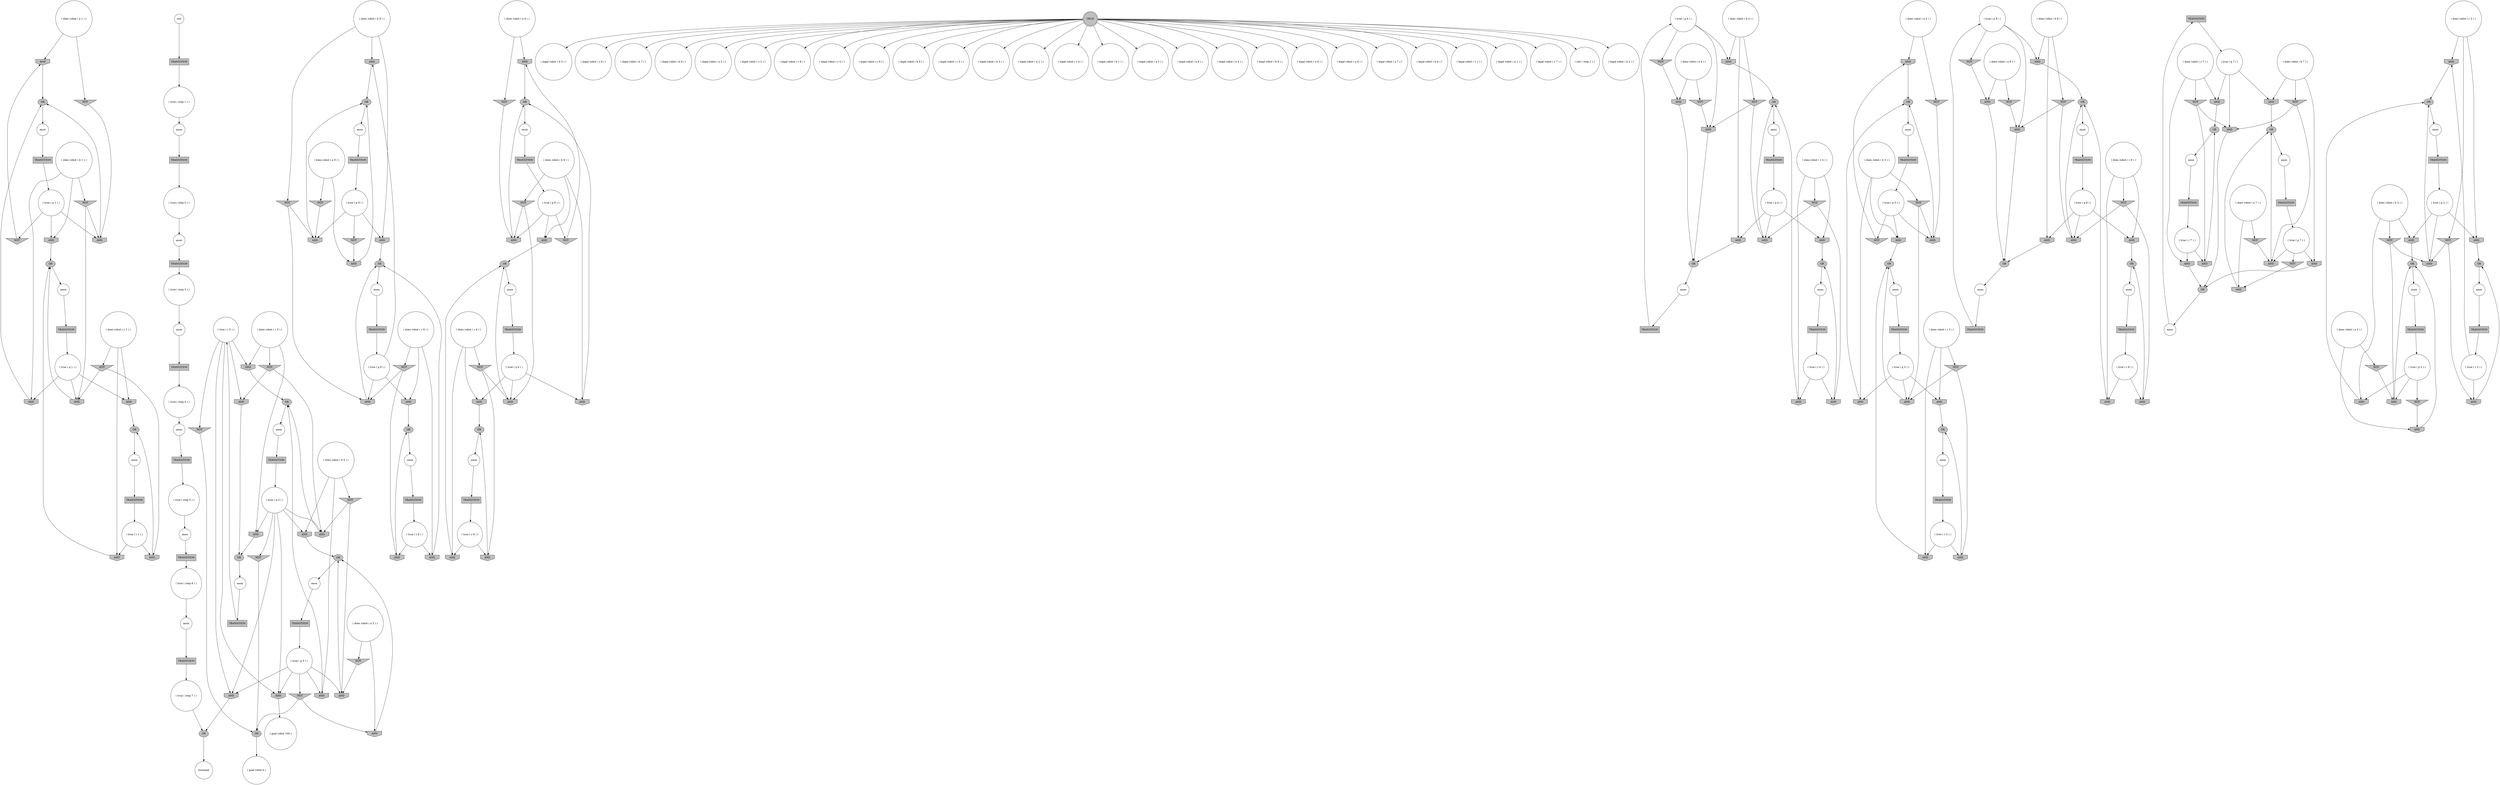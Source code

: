 digraph propNet
{
	"@7e6baf24"[shape=circle, style= filled, fillcolor=white, label="( does robot ( a 1 ) )"]; "@7e6baf24"->"@7a120cb3"; "@7e6baf24"->"@4fb7a553"; 
	"@6aa218a5"[shape=invtriangle, style= filled, fillcolor=grey, label="NOT"]; "@6aa218a5"->"@46013dd8"; 
	"@201a503f"[shape=invhouse, style= filled, fillcolor=grey, label="AND"]; "@201a503f"->"@5efe087b"; 
	"@205074de"[shape=circle, style= filled, fillcolor=white, label="( does robot ( a 6 ) )"]; "@205074de"->"@7eb1fea4"; "@205074de"->"@228ab65"; 
	"@2f7574b9"[shape=ellipse, style= filled, fillcolor=grey, label="OR"]; "@2f7574b9"->"@48423606"; 
	"@2c164804"[shape=circle, style= filled, fillcolor=white, label="( legal robot ( b 5 ) )"]; 
	"@a0405f6"[shape=circle, style= filled, fillcolor=white, label="( true ( p 4 ) )"]; "@a0405f6"->"@244e5056"; "@a0405f6"->"@4553f141"; "@a0405f6"->"@2872d398"; 
	"@6f603bdc"[shape=invtriangle, style= filled, fillcolor=grey, label="NOT"]; "@6f603bdc"->"@1a9d267d"; "@6f603bdc"->"@7fb6a1c4"; 
	"@4a52fecf"[shape=invhouse, style= filled, fillcolor=grey, label="AND"]; "@4a52fecf"->"@41aef798"; 
	"@43b5699"[shape=circle, style= filled, fillcolor=white, label="( does robot ( a 3 ) )"]; "@43b5699"->"@61ffbcb"; "@43b5699"->"@53b258fa"; 
	"@14b03ea"[shape=circle, style= filled, fillcolor=white, label="terminal"]; 
	"@7481933a"[shape=circle, style= filled, fillcolor=white, label="( true ( p 8 ) )"]; "@7481933a"->"@26556949"; "@7481933a"->"@6bb5eba4"; "@7481933a"->"@6c28ca1c"; 
	"@2377ab84"[shape=circle, style= filled, fillcolor=white, label="( legal robot ( c 6 ) )"]; 
	"@4ea7ae01"[shape=invhouse, style= filled, fillcolor=grey, label="AND"]; "@4ea7ae01"->"@4e62974e"; 
	"@54dbb83a"[shape=invhouse, style= filled, fillcolor=grey, label="AND"]; "@54dbb83a"->"@77b9e7fc"; 
	"@4b5a142f"[shape=box, style= filled, fillcolor=grey, label="TRANSITION"]; "@4b5a142f"->"@23562c67"; 
	"@6ad21538"[shape=circle, style= filled, fillcolor=white, label="( legal robot ( b 7 ) )"]; 
	"@4c4936f3"[shape=circle, style= filled, fillcolor=white, label="( does robot ( c 9 ) )"]; "@4c4936f3"->"@16fa21a4"; "@4c4936f3"->"@7f4c352e"; "@4c4936f3"->"@1f561437"; 
	"@31734b48"[shape=invhouse, style= filled, fillcolor=grey, label="AND"]; "@31734b48"->"@30b16f5f"; 
	"@12b4986"[shape=invhouse, style= filled, fillcolor=grey, label="AND"]; "@12b4986"->"@321e45e3"; 
	"@235dc721"[shape=box, style= filled, fillcolor=grey, label="TRANSITION"]; "@235dc721"->"@282bfa91"; 
	"@41aef798"[shape=circle, style= filled, fillcolor=white, label="( goal robot 100 )"]; 
	"@7f32e910"[shape=circle, style= filled, fillcolor=white, label="( true ( r 5 ) )"]; "@7f32e910"->"@449c87c1"; "@7f32e910"->"@28d4ff95"; "@7f32e910"->"@568bf3ec"; "@7f32e910"->"@1a687ae0"; "@7f32e910"->"@4a52fecf"; 
	"@4178feba"[shape=circle, style= filled, fillcolor=white, label="( true ( p 6 ) )"]; "@4178feba"->"@1e37504d"; "@4178feba"->"@2a7d2796"; "@4178feba"->"@3c0c74fe"; 
	"@2a44b7f7"[shape=circle, style= filled, fillcolor=white, label="( true ( step 7 ) )"]; "@2a44b7f7"->"@2bd648e2"; 
	"@2106b56a"[shape=circle, style= filled, fillcolor=white, label="( true ( r 4 ) )"]; "@2106b56a"->"@61ae717f"; "@2106b56a"->"@72b398da"; 
	"@5ad3c69c"[shape=invhouse, style= filled, fillcolor=grey, label="AND"]; "@5ad3c69c"->"@e07023f"; 
	"@4e62974e"[shape=ellipse, style= filled, fillcolor=grey, label="OR"]; "@4e62974e"->"@2abbaa16"; 
	"@541b55f2"[shape=invtriangle, style= filled, fillcolor=grey, label="NOT"]; "@541b55f2"->"@4ea7ae01"; 
	"@7c5438e1"[shape=invhouse, style= filled, fillcolor=grey, label="AND"]; "@7c5438e1"->"@1be2f6b0"; 
	"@1740d415"[shape=ellipse, style= filled, fillcolor=grey, label="OR"]; "@1740d415"->"@2123baa0"; 
	"@34189cab"[shape=invhouse, style= filled, fillcolor=grey, label="AND"]; "@34189cab"->"@675926d1"; 
	"@4fa3551c"[shape=invtriangle, style= filled, fillcolor=grey, label="NOT"]; "@4fa3551c"->"@6c28ca1c"; 
	"@a9db0e2"[shape=circle, style= filled, fillcolor=white, label="( legal robot ( b 6 ) )"]; 
	"@456c1227"[shape=invhouse, style= filled, fillcolor=grey, label="AND"]; "@456c1227"->"@514f2bd7"; 
	"@7fb6a1c4"[shape=invhouse, style= filled, fillcolor=grey, label="AND"]; "@7fb6a1c4"->"@72e8e8f9"; 
	"@c77a748"[shape=circle, style= filled, fillcolor=white, label="( legal robot ( a 5 ) )"]; 
	"@12b9b67b"[shape=ellipse, style= filled, fillcolor=grey, label="OR"]; "@12b9b67b"->"@5e7b4ed7"; 
	"@420253af"[shape=invtriangle, style= filled, fillcolor=grey, label="NOT"]; "@420253af"->"@1791f022"; "@420253af"->"@181f327e"; 
	"@251c135c"[shape=circle, style= filled, fillcolor=white, label="( does robot ( c 6 ) )"]; "@251c135c"->"@54dbb83a"; "@251c135c"->"@580c5da6"; "@251c135c"->"@3be7a755"; 
	"@5349249e"[shape=circle, style= filled, fillcolor=white, label="( true ( step 1 ) )"]; "@5349249e"->"@66a33414"; 
	"@228ab65"[shape=invtriangle, style= filled, fillcolor=grey, label="NOT"]; "@228ab65"->"@3c0c74fe"; 
	"@5a335053"[shape=box, style= filled, fillcolor=grey, label="TRANSITION"]; "@5a335053"->"@56a9509d"; 
	"@415b15ab"[shape=circle, style= filled, fillcolor=white, label="( true ( p 5 ) )"]; "@415b15ab"->"@47042c25"; "@415b15ab"->"@1a687ae0"; "@415b15ab"->"@4ea7ae01"; "@415b15ab"->"@24b6a561"; "@415b15ab"->"@4a52fecf"; 
	"@12fa7181"[shape=circle, style= filled, fillcolor=white, label="anon"]; "@12fa7181"->"@da99836"; 
	"@53b258fa"[shape=invtriangle, style= filled, fillcolor=grey, label="NOT"]; "@53b258fa"->"@61efb003"; 
	"@181f327e"[shape=invhouse, style= filled, fillcolor=grey, label="AND"]; "@181f327e"->"@10fa1b2d"; 
	"@294ff81a"[shape=box, style= filled, fillcolor=grey, label="TRANSITION"]; "@294ff81a"->"@7f32e910"; 
	"@140e3010"[shape=circle, style= filled, fillcolor=white, label="anon"]; "@140e3010"->"@235dc721"; 
	"@2586b11c"[shape=circle, style= filled, fillcolor=white, label="( legal robot ( c 2 ) )"]; 
	"@54edd9de"[shape=invhouse, style= filled, fillcolor=grey, label="AND"]; "@54edd9de"->"@27d314cc"; 
	"@1a170b6d"[shape=ellipse, style= filled, fillcolor=grey, label="OR"]; "@1a170b6d"->"@5eef2e7c"; 
	"@35a271f5"[shape=invtriangle, style= filled, fillcolor=grey, label="NOT"]; "@35a271f5"->"@659adc2c"; "@35a271f5"->"@3c0c74fe"; 
	"@3ffef80a"[shape=invtriangle, style= filled, fillcolor=grey, label="NOT"]; "@3ffef80a"->"@400c02a"; "@3ffef80a"->"@21c71508"; 
	"@4a93837b"[shape=invtriangle, style= filled, fillcolor=grey, label="NOT"]; "@4a93837b"->"@1a9d267d"; 
	"@455e0638"[shape=ellipse, style= filled, fillcolor=grey, label="OR"]; "@455e0638"->"@1fea6a1c"; 
	"@5f8f127c"[shape=invhouse, style= filled, fillcolor=grey, label="AND"]; "@5f8f127c"->"@1740d415"; 
	"@3e93f13f"[shape=invhouse, style= filled, fillcolor=grey, label="AND"]; "@3e93f13f"->"@10d39c9f"; 
	"@57249e1a"[shape=invhouse, style= filled, fillcolor=grey, label="AND"]; "@57249e1a"->"@56dc64a2"; 
	"@84d6b1a"[shape=circle, style= filled, fillcolor=white, label="( does robot ( c 1 ) )"]; "@84d6b1a"->"@3e93f13f"; "@84d6b1a"->"@7c4e7958"; "@84d6b1a"->"@675ee9e3"; 
	"@74a638fc"[shape=circle, style= filled, fillcolor=white, label="( legal robot ( c 8 ) )"]; 
	"@5694fe42"[shape=invtriangle, style= filled, fillcolor=grey, label="NOT"]; "@5694fe42"->"@568bf3ec"; "@5694fe42"->"@4fc0cb76"; 
	"@19b72276"[shape=circle, style= filled, fillcolor=white, label="init"]; "@19b72276"->"@46377e2a"; 
	"@36101d01"[shape=invhouse, style= filled, fillcolor=grey, label="AND"]; "@36101d01"->"@1be2f6b0"; 
	"@62ee558f"[shape=invhouse, style= filled, fillcolor=grey, label="AND"]; "@62ee558f"->"@4e62974e"; 
	"@5b25d568"[shape=invhouse, style= filled, fillcolor=grey, label="AND"]; "@5b25d568"->"@717535b6"; 
	"@5e1645b9"[shape=invhouse, style= filled, fillcolor=grey, label="AND"]; "@5e1645b9"->"@72e8e8f9"; 
	"@4332b67c"[shape=box, style= filled, fillcolor=grey, label="TRANSITION"]; "@4332b67c"->"@4398ee2f"; 
	"@2d44b624"[shape=invtriangle, style= filled, fillcolor=grey, label="NOT"]; "@2d44b624"->"@7a120cb3"; 
	"@5b31fd9"[shape=invtriangle, style= filled, fillcolor=grey, label="NOT"]; "@5b31fd9"->"@502c06b2"; "@5b31fd9"->"@22fe135d"; 
	"@32935741"[shape=ellipse, style= filled, fillcolor=grey, label="OR"]; "@32935741"->"@67458657"; 
	"@364e50ee"[shape=circle, style= filled, fillcolor=white, label="( does robot ( a 8 ) )"]; "@364e50ee"->"@31734b48"; "@364e50ee"->"@4fa3551c"; 
	"@6f7834de"[shape=circle, style= filled, fillcolor=white, label="( does robot ( c 3 ) )"]; "@6f7834de"->"@7b4653a3"; "@6f7834de"->"@58bd3b2d"; "@6f7834de"->"@6588c838"; 
	"@41298826"[shape=box, style= filled, fillcolor=grey, label="TRANSITION"]; "@41298826"->"@4178feba"; 
	"@145ebac9"[shape=box, style= filled, fillcolor=grey, label="TRANSITION"]; "@145ebac9"->"@2106b56a"; 
	"@12260d8d"[shape=invhouse, style= filled, fillcolor=grey, label="AND"]; "@12260d8d"->"@32935741"; 
	"@2653aed4"[shape=circle, style= filled, fillcolor=white, label="( legal robot ( c 5 ) )"]; 
	"@10d39c9f"[shape=ellipse, style= filled, fillcolor=grey, label="OR"]; "@10d39c9f"->"@34cf935a"; 
	"@26556949"[shape=invtriangle, style= filled, fillcolor=grey, label="NOT"]; "@26556949"->"@31734b48"; 
	"@117c50b9"[shape=invhouse, style= filled, fillcolor=grey, label="AND"]; "@117c50b9"->"@455e0638"; 
	"@6883fde6"[shape=circle, style= filled, fillcolor=white, label="( does robot ( c 7 ) )"]; "@6883fde6"->"@26c42804"; "@6883fde6"->"@3bc634b9"; "@6883fde6"->"@1d3c66d8"; 
	"@46013dd8"[shape=ellipse, style= filled, fillcolor=grey, label="OR"]; "@46013dd8"->"@7b8353cf"; 
	"@51e4bece"[shape=invhouse, style= filled, fillcolor=grey, label="AND"]; "@51e4bece"->"@12b9b67b"; 
	"@4f9e3e24"[shape=doublecircle, style= filled, fillcolor=grey, label="TRUE"]; "@4f9e3e24"->"@2653aed4"; "@4f9e3e24"->"@3ffaf3f4"; "@4f9e3e24"->"@2e1474fc"; "@4f9e3e24"->"@2586b11c"; "@4f9e3e24"->"@2c164804"; "@4f9e3e24"->"@21cf243b"; "@4f9e3e24"->"@66f4652"; "@4f9e3e24"->"@13b4cd65"; "@4f9e3e24"->"@59d794d"; "@4f9e3e24"->"@76c7cadf"; "@4f9e3e24"->"@2377ab84"; "@4f9e3e24"->"@305e9d7a"; "@4f9e3e24"->"@4318abfe"; "@4f9e3e24"->"@3876e5d"; "@4f9e3e24"->"@7371b4ca"; "@4f9e3e24"->"@6ad21538"; "@4f9e3e24"->"@74a638fc"; "@4f9e3e24"->"@63edf84f"; "@4f9e3e24"->"@1c493dca"; "@4f9e3e24"->"@8c3d31c"; "@4f9e3e24"->"@36d83365"; "@4f9e3e24"->"@6b64bff9"; "@4f9e3e24"->"@7058d7c2"; "@4f9e3e24"->"@4ce76438"; "@4f9e3e24"->"@a9db0e2"; "@4f9e3e24"->"@1e01d652"; "@4f9e3e24"->"@c77a748"; "@4f9e3e24"->"@410c6406"; 
	"@94b318"[shape=circle, style= filled, fillcolor=white, label="( does robot ( c 5 ) )"]; "@94b318"->"@449c87c1"; "@94b318"->"@5694fe42"; "@94b318"->"@6534ae32"; 
	"@4965d0e0"[shape=invhouse, style= filled, fillcolor=grey, label="AND"]; "@4965d0e0"->"@56dc64a2"; 
	"@66f4652"[shape=circle, style= filled, fillcolor=white, label="( legal robot ( b 3 ) )"]; 
	"@6cb6a34"[shape=invhouse, style= filled, fillcolor=grey, label="AND"]; "@6cb6a34"->"@1d9dbdc4"; 
	"@59d794d"[shape=circle, style= filled, fillcolor=white, label="( legal robot ( c 4 ) )"]; 
	"@5a2d13c1"[shape=invtriangle, style= filled, fillcolor=grey, label="NOT"]; "@5a2d13c1"->"@61ae717f"; "@5a2d13c1"->"@456c1227"; 
	"@76c7cadf"[shape=circle, style= filled, fillcolor=white, label="( legal robot ( b 1 ) )"]; 
	"@3a1be20c"[shape=circle, style= filled, fillcolor=white, label="( true ( q 4 ) )"]; "@3a1be20c"->"@bc22eb"; "@3a1be20c"->"@12b4986"; "@3a1be20c"->"@456c1227"; 
	"@1e37504d"[shape=invhouse, style= filled, fillcolor=grey, label="AND"]; "@1e37504d"->"@77b9e7fc"; 
	"@34cf935a"[shape=circle, style= filled, fillcolor=white, label="anon"]; "@34cf935a"->"@576eeb9"; 
	"@617e53c9"[shape=circle, style= filled, fillcolor=white, label="anon"]; "@617e53c9"->"@145ebac9"; 
	"@69ba045"[shape=ellipse, style= filled, fillcolor=grey, label="OR"]; "@69ba045"->"@53371566"; 
	"@4318abfe"[shape=circle, style= filled, fillcolor=white, label="( legal robot ( a 8 ) )"]; 
	"@304caadb"[shape=circle, style= filled, fillcolor=white, label="( does robot ( b 8 ) )"]; "@304caadb"->"@796528a2"; "@304caadb"->"@6bb5eba4"; "@304caadb"->"@115872f5"; 
	"@24c759f5"[shape=circle, style= filled, fillcolor=white, label="anon"]; "@24c759f5"->"@73204425"; 
	"@46377e2a"[shape=box, style= filled, fillcolor=grey, label="TRANSITION"]; "@46377e2a"->"@5349249e"; 
	"@5106def2"[shape=circle, style= filled, fillcolor=white, label="anon"]; "@5106def2"->"@14a2da07"; 
	"@66bb1ead"[shape=circle, style= filled, fillcolor=white, label="( true ( r 8 ) )"]; "@66bb1ead"->"@4296e599"; "@66bb1ead"->"@12260d8d"; 
	"@48423606"[shape=circle, style= filled, fillcolor=white, label="anon"]; "@48423606"->"@2383e965"; 
	"@50078e"[shape=invtriangle, style= filled, fillcolor=grey, label="NOT"]; "@50078e"->"@61ffbcb"; 
	"@4e2d8ecc"[shape=circle, style= filled, fillcolor=white, label="anon"]; "@4e2d8ecc"->"@2e027538"; 
	"@6e3404f"[shape=box, style= filled, fillcolor=grey, label="TRANSITION"]; "@6e3404f"->"@4d480773"; 
	"@7c4e7958"[shape=invtriangle, style= filled, fillcolor=grey, label="NOT"]; "@7c4e7958"->"@400c02a"; "@7c4e7958"->"@57f2e95f"; 
	"@6c28ca1c"[shape=invhouse, style= filled, fillcolor=grey, label="AND"]; "@6c28ca1c"->"@30b16f5f"; 
	"@6bc0cd80"[shape=box, style= filled, fillcolor=grey, label="TRANSITION"]; "@6bc0cd80"->"@5be04861"; 
	"@19176e5f"[shape=circle, style= filled, fillcolor=white, label="anon"]; "@19176e5f"->"@366aa95b"; 
	"@e75be38"[shape=circle, style= filled, fillcolor=white, label="( does robot ( a 5 ) )"]; "@e75be38"->"@541b55f2"; "@e75be38"->"@62ee558f"; 
	"@25de152f"[shape=circle, style= filled, fillcolor=white, label="anon"]; "@25de152f"->"@5738ec91"; 
	"@6588c838"[shape=invhouse, style= filled, fillcolor=grey, label="AND"]; "@6588c838"->"@2caee320"; 
	"@28caea19"[shape=circle, style= filled, fillcolor=white, label="anon"]; "@28caea19"->"@1ff31ad9"; 
	"@23562c67"[shape=circle, style= filled, fillcolor=white, label="( true ( step 2 ) )"]; "@23562c67"->"@28caea19"; 
	"@10439d3b"[shape=circle, style= filled, fillcolor=white, label="anon"]; "@10439d3b"->"@763ce725"; 
	"@763ce725"[shape=box, style= filled, fillcolor=grey, label="TRANSITION"]; "@763ce725"->"@2a44b7f7"; 
	"@28a7bd7a"[shape=circle, style= filled, fillcolor=white, label="( does robot ( a 2 ) )"]; "@28a7bd7a"->"@1c88a970"; "@28a7bd7a"->"@2180e7a4"; 
	"@dc160cb"[shape=circle, style= filled, fillcolor=white, label="anon"]; "@dc160cb"->"@4f980c26"; 
	"@1e01d652"[shape=circle, style= filled, fillcolor=white, label="( init ( step 1 ) )"]; 
	"@31923ca5"[shape=circle, style= filled, fillcolor=white, label="( true ( r 7 ) )"]; "@31923ca5"->"@1d3c66d8"; "@31923ca5"->"@5b25d568"; 
	"@61bc59aa"[shape=box, style= filled, fillcolor=grey, label="TRANSITION"]; "@61bc59aa"->"@10e5f0d2"; 
	"@5eef2e7c"[shape=circle, style= filled, fillcolor=white, label="anon"]; "@5eef2e7c"->"@6bc0cd80"; 
	"@4f13f501"[shape=invhouse, style= filled, fillcolor=grey, label="AND"]; "@4f13f501"->"@69ba045"; 
	"@61ffbcb"[shape=invhouse, style= filled, fillcolor=grey, label="AND"]; "@61ffbcb"->"@1740d415"; 
	"@26c42804"[shape=invtriangle, style= filled, fillcolor=grey, label="NOT"]; "@26c42804"->"@181f327e"; "@26c42804"->"@5b25d568"; 
	"@4c9d22fc"[shape=circle, style= filled, fillcolor=white, label="( true ( r 2 ) )"]; "@4c9d22fc"->"@620645fd"; "@4c9d22fc"->"@7c5438e1"; 
	"@3bc634b9"[shape=invhouse, style= filled, fillcolor=grey, label="AND"]; "@3bc634b9"->"@717535b6"; 
	"@7831d5e2"[shape=ellipse, style= filled, fillcolor=grey, label="OR"]; "@7831d5e2"->"@fd12614"; 
	"@115872f5"[shape=invhouse, style= filled, fillcolor=grey, label="AND"]; "@115872f5"->"@30b16f5f"; 
	"@32efe27b"[shape=invtriangle, style= filled, fillcolor=grey, label="NOT"]; "@32efe27b"->"@620645fd"; "@32efe27b"->"@22fe135d"; 
	"@72e8e8f9"[shape=ellipse, style= filled, fillcolor=grey, label="OR"]; "@72e8e8f9"->"@19176e5f"; 
	"@41b9da92"[shape=circle, style= filled, fillcolor=white, label="( does robot ( b 4 ) )"]; "@41b9da92"->"@bc22eb"; "@41b9da92"->"@10bcc8f4"; "@41b9da92"->"@4553f141"; 
	"@675926d1"[shape=ellipse, style= filled, fillcolor=grey, label="OR"]; "@675926d1"->"@e039859"; 
	"@56dc64a2"[shape=ellipse, style= filled, fillcolor=grey, label="OR"]; "@56dc64a2"->"@1f52f43b"; 
	"@67458657"[shape=circle, style= filled, fillcolor=white, label="anon"]; "@67458657"->"@31930611"; 
	"@51d2bb9f"[shape=circle, style= filled, fillcolor=white, label="( does robot ( a 7 ) )"]; "@51d2bb9f"->"@57249e1a"; "@51d2bb9f"->"@621bedb0"; 
	"@63713b42"[shape=circle, style= filled, fillcolor=white, label="( does robot ( b 3 ) )"]; "@63713b42"->"@1ee99d0f"; "@63713b42"->"@5f8f127c"; "@63713b42"->"@6cb6a34"; 
	"@42ebaf12"[shape=circle, style= filled, fillcolor=white, label="( true ( q 5 ) )"]; "@42ebaf12"->"@6aa218a5"; "@42ebaf12"->"@1a687ae0"; "@42ebaf12"->"@4fc0cb76"; "@42ebaf12"->"@6088b858"; "@42ebaf12"->"@6534ae32"; "@42ebaf12"->"@4a52fecf"; 
	"@da99836"[shape=box, style= filled, fillcolor=grey, label="TRANSITION"]; "@da99836"->"@5ab6b2a5"; 
	"@745bb9d"[shape=box, style= filled, fillcolor=grey, label="TRANSITION"]; "@745bb9d"->"@273f212a"; 
	"@1a5a58e0"[shape=invtriangle, style= filled, fillcolor=grey, label="NOT"]; "@1a5a58e0"->"@2180e7a4"; 
	"@4fc0cb76"[shape=invhouse, style= filled, fillcolor=grey, label="AND"]; "@4fc0cb76"->"@2f7574b9"; 
	"@5f159e0c"[shape=circle, style= filled, fillcolor=white, label="anon"]; "@5f159e0c"->"@1167acf2"; 
	"@6088b858"[shape=invhouse, style= filled, fillcolor=grey, label="AND"]; "@6088b858"->"@4e62974e"; 
	"@580c5da6"[shape=invhouse, style= filled, fillcolor=grey, label="AND"]; "@580c5da6"->"@12b9b67b"; 
	"@2d8b4ccb"[shape=box, style= filled, fillcolor=grey, label="TRANSITION"]; "@2d8b4ccb"->"@83ba4f1"; 
	"@73204425"[shape=box, style= filled, fillcolor=grey, label="TRANSITION"]; "@73204425"->"@3a1be20c"; 
	"@2f368c5d"[shape=circle, style= filled, fillcolor=white, label="( true ( q 9 ) )"]; "@2f368c5d"->"@7f4c352e"; "@2f368c5d"->"@201a503f"; "@2f368c5d"->"@7fb6a1c4"; 
	"@659adc2c"[shape=invhouse, style= filled, fillcolor=grey, label="AND"]; "@659adc2c"->"@77b9e7fc"; 
	"@77def3f5"[shape=circle, style= filled, fillcolor=white, label="anon"]; "@77def3f5"->"@2d8b4ccb"; 
	"@568bf3ec"[shape=invhouse, style= filled, fillcolor=grey, label="AND"]; "@568bf3ec"->"@7831d5e2"; 
	"@342f7cfe"[shape=box, style= filled, fillcolor=grey, label="TRANSITION"]; "@342f7cfe"->"@4c9d22fc"; 
	"@1c493dca"[shape=circle, style= filled, fillcolor=white, label="( legal robot ( a 9 ) )"]; 
	"@36d83365"[shape=circle, style= filled, fillcolor=white, label="( legal robot ( b 4 ) )"]; 
	"@8c3d31c"[shape=circle, style= filled, fillcolor=white, label="( legal robot ( a 7 ) )"]; 
	"@1d3c66d8"[shape=invhouse, style= filled, fillcolor=grey, label="AND"]; "@1d3c66d8"->"@10fa1b2d"; 
	"@56a9509d"[shape=circle, style= filled, fillcolor=white, label="( true ( q 2 ) )"]; "@56a9509d"->"@22fe135d"; "@56a9509d"->"@7ffd10fa"; "@56a9509d"->"@37d6d61d"; 
	"@675ee9e3"[shape=invhouse, style= filled, fillcolor=grey, label="AND"]; "@675ee9e3"->"@675926d1"; 
	"@604ee1f1"[shape=invtriangle, style= filled, fillcolor=grey, label="NOT"]; "@604ee1f1"->"@5ad3c69c"; "@604ee1f1"->"@12260d8d"; 
	"@72b398da"[shape=invhouse, style= filled, fillcolor=grey, label="AND"]; "@72b398da"->"@514f2bd7"; 
	"@1f52f43b"[shape=circle, style= filled, fillcolor=white, label="anon"]; "@1f52f43b"->"@745bb9d"; 
	"@10fa1b2d"[shape=ellipse, style= filled, fillcolor=grey, label="OR"]; "@10fa1b2d"->"@140e3010"; 
	"@1c88a970"[shape=invtriangle, style= filled, fillcolor=grey, label="NOT"]; "@1c88a970"->"@502c06b2"; 
	"@26a0c73f"[shape=circle, style= filled, fillcolor=white, label="( true ( q 3 ) )"]; "@26a0c73f"->"@461d318f"; "@26a0c73f"->"@5f8f127c"; "@26a0c73f"->"@6588c838"; 
	"@3f70119f"[shape=invtriangle, style= filled, fillcolor=grey, label="NOT"]; "@3f70119f"->"@4ea7ae01"; "@3f70119f"->"@4fc0cb76"; 
	"@5d51fe8a"[shape=circle, style= filled, fillcolor=white, label="anon"]; "@5d51fe8a"->"@342f7cfe"; 
	"@186b6ac8"[shape=box, style= filled, fillcolor=grey, label="TRANSITION"]; "@186b6ac8"->"@415b15ab"; 
	"@5738ec91"[shape=box, style= filled, fillcolor=grey, label="TRANSITION"]; "@5738ec91"->"@3bd5b945"; 
	"@273f212a"[shape=circle, style= filled, fillcolor=white, label="( true ( p 7 ) )"]; "@273f212a"->"@21495bb8"; "@273f212a"->"@1791f022"; "@273f212a"->"@4b25ee49"; 
	"@2e1474fc"[shape=circle, style= filled, fillcolor=white, label="( legal robot ( b 9 ) )"]; 
	"@16fa21a4"[shape=invtriangle, style= filled, fillcolor=grey, label="NOT"]; "@16fa21a4"->"@7fb6a1c4"; "@16fa21a4"->"@54edd9de"; 
	"@5be04861"[shape=circle, style= filled, fillcolor=white, label="( true ( p 2 ) )"]; "@5be04861"->"@502c06b2"; "@5be04861"->"@1a5a58e0"; "@5be04861"->"@36101d01"; 
	"@519549e"[shape=circle, style= filled, fillcolor=white, label="( does robot ( b 7 ) )"]; "@519549e"->"@4965d0e0"; "@519549e"->"@4b25ee49"; "@519549e"->"@420253af"; 
	"@42bc0eba"[shape=circle, style= filled, fillcolor=white, label="anon"]; "@42bc0eba"->"@61bc59aa"; 
	"@4398ee2f"[shape=circle, style= filled, fillcolor=white, label="( true ( step 5 ) )"]; "@4398ee2f"->"@6fa8bd74"; 
	"@22fe135d"[shape=invhouse, style= filled, fillcolor=grey, label="AND"]; "@22fe135d"->"@1be2f6b0"; 
	"@5edea768"[shape=box, style= filled, fillcolor=grey, label="TRANSITION"]; "@5edea768"->"@a0405f6"; 
	"@5fe940a6"[shape=circle, style= filled, fillcolor=white, label="( does robot ( a 9 ) )"]; "@5fe940a6"->"@510699ea"; "@5fe940a6"->"@4a93837b"; 
	"@21cf243b"[shape=circle, style= filled, fillcolor=white, label="( legal robot ( c 3 ) )"]; 
	"@3be7a755"[shape=invtriangle, style= filled, fillcolor=grey, label="NOT"]; "@3be7a755"->"@659adc2c"; "@3be7a755"->"@51e4bece"; 
	"@5e7b4ed7"[shape=circle, style= filled, fillcolor=white, label="anon"]; "@5e7b4ed7"->"@2b735f84"; 
	"@305e9d7a"[shape=circle, style= filled, fillcolor=white, label="( legal robot ( a 3 ) )"]; 
	"@57f2e95f"[shape=invhouse, style= filled, fillcolor=grey, label="AND"]; "@57f2e95f"->"@10d39c9f"; 
	"@621bedb0"[shape=invtriangle, style= filled, fillcolor=grey, label="NOT"]; "@621bedb0"->"@1791f022"; 
	"@1be2f6b0"[shape=ellipse, style= filled, fillcolor=grey, label="OR"]; "@1be2f6b0"->"@51b1ab1d"; 
	"@1494b146"[shape=box, style= filled, fillcolor=grey, label="TRANSITION"]; "@1494b146"->"@52352d87"; 
	"@2fa847df"[shape=invtriangle, style= filled, fillcolor=grey, label="NOT"]; "@2fa847df"->"@510699ea"; 
	"@63edf84f"[shape=circle, style= filled, fillcolor=white, label="( legal robot ( a 6 ) )"]; 
	"@47042c25"[shape=invtriangle, style= filled, fillcolor=grey, label="NOT"]; "@47042c25"->"@46013dd8"; "@47042c25"->"@62ee558f"; 
	"@51b1ab1d"[shape=circle, style= filled, fillcolor=white, label="anon"]; "@51b1ab1d"->"@5a335053"; 
	"@4e3e97cd"[shape=circle, style= filled, fillcolor=white, label="( does robot ( b 9 ) )"]; "@4e3e97cd"->"@201a503f"; "@4e3e97cd"->"@5e1645b9"; "@4e3e97cd"->"@6f603bdc"; 
	"@3cd713fe"[shape=circle, style= filled, fillcolor=white, label="( true ( r 3 ) )"]; "@3cd713fe"->"@6af37a62"; "@3cd713fe"->"@58bd3b2d"; 
	"@2abbaa16"[shape=circle, style= filled, fillcolor=white, label="anon"]; "@2abbaa16"->"@186b6ac8"; 
	"@4ce76438"[shape=circle, style= filled, fillcolor=white, label="( legal robot ( c 7 ) )"]; 
	"@61efb003"[shape=invhouse, style= filled, fillcolor=grey, label="AND"]; "@61efb003"->"@1740d415"; 
	"@40bbc1f6"[shape=circle, style= filled, fillcolor=white, label="( does robot ( c 8 ) )"]; "@40bbc1f6"->"@4296e599"; "@40bbc1f6"->"@34e77781"; "@40bbc1f6"->"@604ee1f1"; 
	"@1fea6a1c"[shape=circle, style= filled, fillcolor=white, label="anon"]; "@1fea6a1c"->"@5edea768"; 
	"@410c6406"[shape=circle, style= filled, fillcolor=white, label="( legal robot ( b 2 ) )"]; 
	"@e07023f"[shape=ellipse, style= filled, fillcolor=grey, label="OR"]; "@e07023f"->"@6e247d4a"; 
	"@3ffaf3f4"[shape=circle, style= filled, fillcolor=white, label="( legal robot ( c 9 ) )"]; 
	"@6e247d4a"[shape=circle, style= filled, fillcolor=white, label="anon"]; "@6e247d4a"->"@3ef3c5c4"; 
	"@510699ea"[shape=invhouse, style= filled, fillcolor=grey, label="AND"]; "@510699ea"->"@5efe087b"; 
	"@620645fd"[shape=invhouse, style= filled, fillcolor=grey, label="AND"]; "@620645fd"->"@6c1af328"; 
	"@697a906e"[shape=circle, style= filled, fillcolor=white, label="( true ( step 3 ) )"]; "@697a906e"->"@42bc0eba"; 
	"@58bd3b2d"[shape=invhouse, style= filled, fillcolor=grey, label="AND"]; "@58bd3b2d"->"@1d9dbdc4"; 
	"@432342ed"[shape=circle, style= filled, fillcolor=white, label="( does robot ( b 1 ) )"]; "@432342ed"->"@3ffef80a"; "@432342ed"->"@3190dc79"; "@432342ed"->"@34189cab"; 
	"@1167acf2"[shape=box, style= filled, fillcolor=grey, label="TRANSITION"]; "@1167acf2"->"@26a0c73f"; 
	"@53371566"[shape=circle, style= filled, fillcolor=white, label="anon"]; "@53371566"->"@41298826"; 
	"@1d9dbdc4"[shape=ellipse, style= filled, fillcolor=grey, label="OR"]; "@1d9dbdc4"->"@5f159e0c"; 
	"@7eb1fea4"[shape=invhouse, style= filled, fillcolor=grey, label="AND"]; "@7eb1fea4"->"@69ba045"; 
	"@14a2da07"[shape=box, style= filled, fillcolor=grey, label="TRANSITION"]; "@14a2da07"->"@7481933a"; 
	"@5330cb4b"[shape=invtriangle, style= filled, fillcolor=grey, label="NOT"]; "@5330cb4b"->"@2872d398"; 
	"@19ed00d1"[shape=circle, style= filled, fillcolor=white, label="( true ( q 6 ) )"]; "@19ed00d1"->"@4f13f501"; "@19ed00d1"->"@659adc2c"; "@19ed00d1"->"@580c5da6"; 
	"@24b6a561"[shape=invhouse, style= filled, fillcolor=grey, label="AND"]; "@24b6a561"->"@2f7574b9"; 
	"@681497b1"[shape=box, style= filled, fillcolor=grey, label="TRANSITION"]; "@681497b1"->"@14a97f68"; 
	"@7b8353cf"[shape=circle, style= filled, fillcolor=white, label="( goal robot 0 )"]; 
	"@563b100c"[shape=circle, style= filled, fillcolor=white, label="( true ( r 6 ) )"]; "@563b100c"->"@54dbb83a"; "@563b100c"->"@51e4bece"; 
	"@52352d87"[shape=circle, style= filled, fillcolor=white, label="( true ( step 6 ) )"]; "@52352d87"->"@10439d3b"; 
	"@400c02a"[shape=invhouse, style= filled, fillcolor=grey, label="AND"]; "@400c02a"->"@675926d1"; 
	"@6cf84b0a"[shape=circle, style= filled, fillcolor=white, label="( does robot ( c 4 ) )"]; "@6cf84b0a"->"@5a2d13c1"; "@6cf84b0a"->"@12b4986"; "@6cf84b0a"->"@72b398da"; 
	"@52aa77d9"[shape=circle, style= filled, fillcolor=white, label="( does robot ( b 6 ) )"]; "@52aa77d9"->"@35a271f5"; "@52aa77d9"->"@4f13f501"; "@52aa77d9"->"@1e37504d"; 
	"@6af37a62"[shape=invhouse, style= filled, fillcolor=grey, label="AND"]; "@6af37a62"->"@2caee320"; 
	"@502c06b2"[shape=invhouse, style= filled, fillcolor=grey, label="AND"]; "@502c06b2"->"@1a170b6d"; 
	"@34e77781"[shape=invhouse, style= filled, fillcolor=grey, label="AND"]; "@34e77781"->"@32935741"; 
	"@1f561437"[shape=invhouse, style= filled, fillcolor=grey, label="AND"]; "@1f561437"->"@72e8e8f9"; 
	"@4553f141"[shape=invhouse, style= filled, fillcolor=grey, label="AND"]; "@4553f141"->"@514f2bd7"; 
	"@6c1af328"[shape=ellipse, style= filled, fillcolor=grey, label="OR"]; "@6c1af328"->"@5d51fe8a"; 
	"@576eeb9"[shape=box, style= filled, fillcolor=grey, label="TRANSITION"]; "@576eeb9"->"@12b27c38"; 
	"@6534ae32"[shape=invhouse, style= filled, fillcolor=grey, label="AND"]; "@6534ae32"->"@7831d5e2"; 
	"@449c87c1"[shape=invhouse, style= filled, fillcolor=grey, label="AND"]; "@449c87c1"->"@2f7574b9"; 
	"@21495bb8"[shape=invtriangle, style= filled, fillcolor=grey, label="NOT"]; "@21495bb8"->"@57249e1a"; 
	"@2b735f84"[shape=box, style= filled, fillcolor=grey, label="TRANSITION"]; "@2b735f84"->"@563b100c"; 
	"@2123baa0"[shape=circle, style= filled, fillcolor=white, label="anon"]; "@2123baa0"->"@681497b1"; 
	"@5945a5a"[shape=circle, style= filled, fillcolor=white, label="( true ( q 8 ) )"]; "@5945a5a"->"@5ad3c69c"; "@5945a5a"->"@34e77781"; "@5945a5a"->"@115872f5"; 
	"@66a33414"[shape=circle, style= filled, fillcolor=white, label="anon"]; "@66a33414"->"@4b5a142f"; 
	"@61ae717f"[shape=invhouse, style= filled, fillcolor=grey, label="AND"]; "@61ae717f"->"@321e45e3"; 
	"@796528a2"[shape=invtriangle, style= filled, fillcolor=grey, label="NOT"]; "@796528a2"->"@5ad3c69c"; "@796528a2"->"@6c28ca1c"; 
	"@10e5f0d2"[shape=circle, style= filled, fillcolor=white, label="( true ( step 4 ) )"]; "@10e5f0d2"->"@66e9b6a"; 
	"@3190dc79"[shape=invhouse, style= filled, fillcolor=grey, label="AND"]; "@3190dc79"->"@7f205d8d"; 
	"@7ffd10fa"[shape=invhouse, style= filled, fillcolor=grey, label="AND"]; "@7ffd10fa"->"@6c1af328"; 
	"@6bb5eba4"[shape=invhouse, style= filled, fillcolor=grey, label="AND"]; "@6bb5eba4"->"@e07023f"; 
	"@7d627b8b"[shape=circle, style= filled, fillcolor=white, label="( does robot ( c 2 ) )"]; "@7d627b8b"->"@7c5438e1"; "@7d627b8b"->"@7ffd10fa"; "@7d627b8b"->"@32efe27b"; 
	"@13b4cd65"[shape=circle, style= filled, fillcolor=white, label="( legal robot ( a 2 ) )"]; 
	"@1875a340"[shape=circle, style= filled, fillcolor=white, label="( does robot ( a 4 ) )"]; "@1875a340"->"@117c50b9"; "@1875a340"->"@5330cb4b"; 
	"@2180e7a4"[shape=invhouse, style= filled, fillcolor=grey, label="AND"]; "@2180e7a4"->"@1a170b6d"; 
	"@10bcc8f4"[shape=invtriangle, style= filled, fillcolor=grey, label="NOT"]; "@10bcc8f4"->"@456c1227"; "@10bcc8f4"->"@2872d398"; 
	"@5efe087b"[shape=ellipse, style= filled, fillcolor=grey, label="OR"]; "@5efe087b"->"@77def3f5"; 
	"@14a97f68"[shape=circle, style= filled, fillcolor=white, label="( true ( p 3 ) )"]; "@14a97f68"->"@50078e"; "@14a97f68"->"@61efb003"; "@14a97f68"->"@6cb6a34"; 
	"@6fa8bd74"[shape=circle, style= filled, fillcolor=white, label="anon"]; "@6fa8bd74"->"@1494b146"; 
	"@321e45e3"[shape=ellipse, style= filled, fillcolor=grey, label="OR"]; "@321e45e3"->"@617e53c9"; 
	"@5ab6b2a5"[shape=circle, style= filled, fillcolor=white, label="( true ( r 9 ) )"]; "@5ab6b2a5"->"@1f561437"; "@5ab6b2a5"->"@54edd9de"; 
	"@77b9e7fc"[shape=ellipse, style= filled, fillcolor=grey, label="OR"]; "@77b9e7fc"->"@4e2d8ecc"; 
	"@4b25ee49"[shape=invhouse, style= filled, fillcolor=grey, label="AND"]; "@4b25ee49"->"@10fa1b2d"; 
	"@1ff31ad9"[shape=box, style= filled, fillcolor=grey, label="TRANSITION"]; "@1ff31ad9"->"@697a906e"; 
	"@7371b4ca"[shape=circle, style= filled, fillcolor=white, label="( legal robot ( b 8 ) )"]; 
	"@1a687ae0"[shape=invhouse, style= filled, fillcolor=grey, label="AND"]; "@1a687ae0"->"@2bd648e2"; 
	"@2bd648e2"[shape=ellipse, style= filled, fillcolor=grey, label="OR"]; "@2bd648e2"->"@14b03ea"; 
	"@4f980c26"[shape=box, style= filled, fillcolor=grey, label="TRANSITION"]; "@4f980c26"->"@3cd713fe"; 
	"@7948083b"[shape=box, style= filled, fillcolor=grey, label="TRANSITION"]; "@7948083b"->"@31923ca5"; 
	"@7f205d8d"[shape=ellipse, style= filled, fillcolor=grey, label="OR"]; "@7f205d8d"->"@25de152f"; 
	"@2e027538"[shape=box, style= filled, fillcolor=grey, label="TRANSITION"]; "@2e027538"->"@19ed00d1"; 
	"@28d4ff95"[shape=invtriangle, style= filled, fillcolor=grey, label="NOT"]; "@28d4ff95"->"@46013dd8"; 
	"@7058d7c2"[shape=circle, style= filled, fillcolor=white, label="( legal robot ( a 1 ) )"]; 
	"@7b4653a3"[shape=invtriangle, style= filled, fillcolor=grey, label="NOT"]; "@7b4653a3"->"@6af37a62"; "@7b4653a3"->"@461d318f"; 
	"@244e5056"[shape=invtriangle, style= filled, fillcolor=grey, label="NOT"]; "@244e5056"->"@117c50b9"; 
	"@1ee99d0f"[shape=invtriangle, style= filled, fillcolor=grey, label="NOT"]; "@1ee99d0f"->"@461d318f"; "@1ee99d0f"->"@61efb003"; 
	"@66e9b6a"[shape=circle, style= filled, fillcolor=white, label="anon"]; "@66e9b6a"->"@4332b67c"; 
	"@4296e599"[shape=invhouse, style= filled, fillcolor=grey, label="AND"]; "@4296e599"->"@e07023f"; 
	"@31930611"[shape=box, style= filled, fillcolor=grey, label="TRANSITION"]; "@31930611"->"@66bb1ead"; 
	"@21c71508"[shape=invhouse, style= filled, fillcolor=grey, label="AND"]; "@21c71508"->"@7f205d8d"; 
	"@7a120cb3"[shape=invhouse, style= filled, fillcolor=grey, label="AND"]; "@7a120cb3"->"@7f205d8d"; 
	"@366aa95b"[shape=box, style= filled, fillcolor=grey, label="TRANSITION"]; "@366aa95b"->"@2f368c5d"; 
	"@2a7d2796"[shape=invtriangle, style= filled, fillcolor=grey, label="NOT"]; "@2a7d2796"->"@7eb1fea4"; 
	"@4fb7a553"[shape=invtriangle, style= filled, fillcolor=grey, label="NOT"]; "@4fb7a553"->"@21c71508"; 
	"@5c6c2308"[shape=circle, style= filled, fillcolor=white, label="( does robot ( b 5 ) )"]; "@5c6c2308"->"@3f70119f"; "@5c6c2308"->"@6088b858"; "@5c6c2308"->"@24b6a561"; 
	"@1791f022"[shape=invhouse, style= filled, fillcolor=grey, label="AND"]; "@1791f022"->"@56dc64a2"; 
	"@3ef3c5c4"[shape=box, style= filled, fillcolor=grey, label="TRANSITION"]; "@3ef3c5c4"->"@5945a5a"; 
	"@461d318f"[shape=invhouse, style= filled, fillcolor=grey, label="AND"]; "@461d318f"->"@1d9dbdc4"; 
	"@3bd5b945"[shape=circle, style= filled, fillcolor=white, label="( true ( p 1 ) )"]; "@3bd5b945"->"@2d44b624"; "@3bd5b945"->"@21c71508"; "@3bd5b945"->"@34189cab"; 
	"@37d6d61d"[shape=invhouse, style= filled, fillcolor=grey, label="AND"]; "@37d6d61d"->"@1a170b6d"; 
	"@3876e5d"[shape=circle, style= filled, fillcolor=white, label="( legal robot ( a 4 ) )"]; 
	"@2caee320"[shape=ellipse, style= filled, fillcolor=grey, label="OR"]; "@2caee320"->"@dc160cb"; 
	"@bc22eb"[shape=invhouse, style= filled, fillcolor=grey, label="AND"]; "@bc22eb"->"@455e0638"; 
	"@461979eb"[shape=circle, style= filled, fillcolor=white, label="anon"]; "@461979eb"->"@7948083b"; 
	"@717535b6"[shape=ellipse, style= filled, fillcolor=grey, label="OR"]; "@717535b6"->"@461979eb"; 
	"@514f2bd7"[shape=ellipse, style= filled, fillcolor=grey, label="OR"]; "@514f2bd7"->"@24c759f5"; 
	"@3c0c74fe"[shape=invhouse, style= filled, fillcolor=grey, label="AND"]; "@3c0c74fe"->"@69ba045"; 
	"@6b64bff9"[shape=circle, style= filled, fillcolor=white, label="( legal robot ( c 1 ) )"]; 
	"@7a1b0c08"[shape=circle, style= filled, fillcolor=white, label="( does robot ( b 2 ) )"]; "@7a1b0c08"->"@5b31fd9"; "@7a1b0c08"->"@36101d01"; "@7a1b0c08"->"@37d6d61d"; 
	"@27d314cc"[shape=ellipse, style= filled, fillcolor=grey, label="OR"]; "@27d314cc"->"@12fa7181"; 
	"@2383e965"[shape=box, style= filled, fillcolor=grey, label="TRANSITION"]; "@2383e965"->"@42ebaf12"; 
	"@282bfa91"[shape=circle, style= filled, fillcolor=white, label="( true ( q 7 ) )"]; "@282bfa91"->"@3bc634b9"; "@282bfa91"->"@181f327e"; "@282bfa91"->"@4965d0e0"; 
	"@fd12614"[shape=circle, style= filled, fillcolor=white, label="anon"]; "@fd12614"->"@294ff81a"; 
	"@7f4c352e"[shape=invhouse, style= filled, fillcolor=grey, label="AND"]; "@7f4c352e"->"@27d314cc"; 
	"@30b16f5f"[shape=ellipse, style= filled, fillcolor=grey, label="OR"]; "@30b16f5f"->"@5106def2"; 
	"@e039859"[shape=circle, style= filled, fillcolor=white, label="anon"]; "@e039859"->"@6e3404f"; 
	"@1a9d267d"[shape=invhouse, style= filled, fillcolor=grey, label="AND"]; "@1a9d267d"->"@5efe087b"; 
	"@4d480773"[shape=circle, style= filled, fillcolor=white, label="( true ( q 1 ) )"]; "@4d480773"->"@3e93f13f"; "@4d480773"->"@400c02a"; "@4d480773"->"@3190dc79"; 
	"@12b27c38"[shape=circle, style= filled, fillcolor=white, label="( true ( r 1 ) )"]; "@12b27c38"->"@57f2e95f"; "@12b27c38"->"@675ee9e3"; 
	"@83ba4f1"[shape=circle, style= filled, fillcolor=white, label="( true ( p 9 ) )"]; "@83ba4f1"->"@2fa847df"; "@83ba4f1"->"@1a9d267d"; "@83ba4f1"->"@5e1645b9"; 
	"@2872d398"[shape=invhouse, style= filled, fillcolor=grey, label="AND"]; "@2872d398"->"@455e0638"; 
}